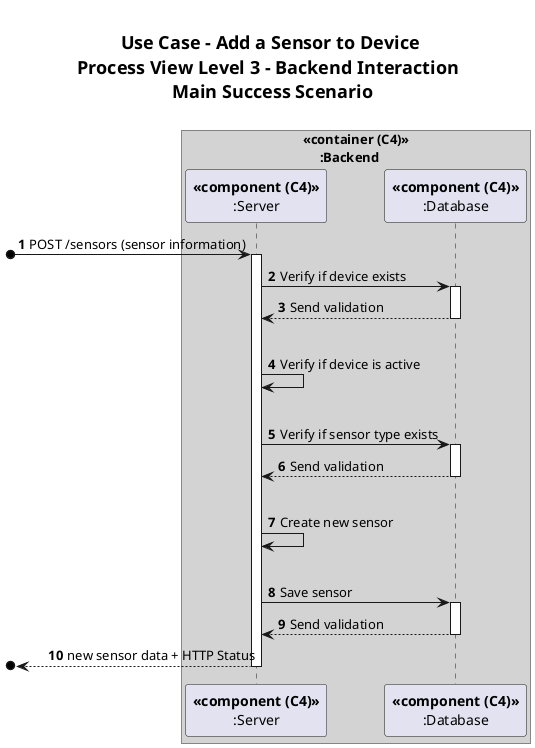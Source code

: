 @startuml
<style>
    title {
      HorizontalAlignment center
      FontSize 18
      padding 20
    }
</style>

title Use Case - Add a Sensor to Device\nProcess View Level 3 - Backend Interaction \n Main Success Scenario
autonumber

!pragma teoz true

box "<<container (C4)>>\n     :Backend" #LightGrey
  participant "**<<component (C4)>>**\n:Server" as SERVER
  participant "**<<component (C4)>>**\n:Database" as DB
end box

[o-> SERVER : POST /sensors (sensor information)
activate SERVER

SERVER -> DB: Verify if device exists
activate DB
DB --> SERVER: Send validation
deactivate DB
|||
SERVER -> SERVER : Verify if device is active
|||
SERVER -> DB: Verify if sensor type exists
activate DB
DB --> SERVER: Send validation
deactivate DB
|||
SERVER -> SERVER : Create new sensor
|||
SERVER -> DB : Save sensor
activate DB
DB --> SERVER : Send validation
deactivate DB

[o<-- SERVER : new sensor data + HTTP Status
deactivate SERVER

@enduml